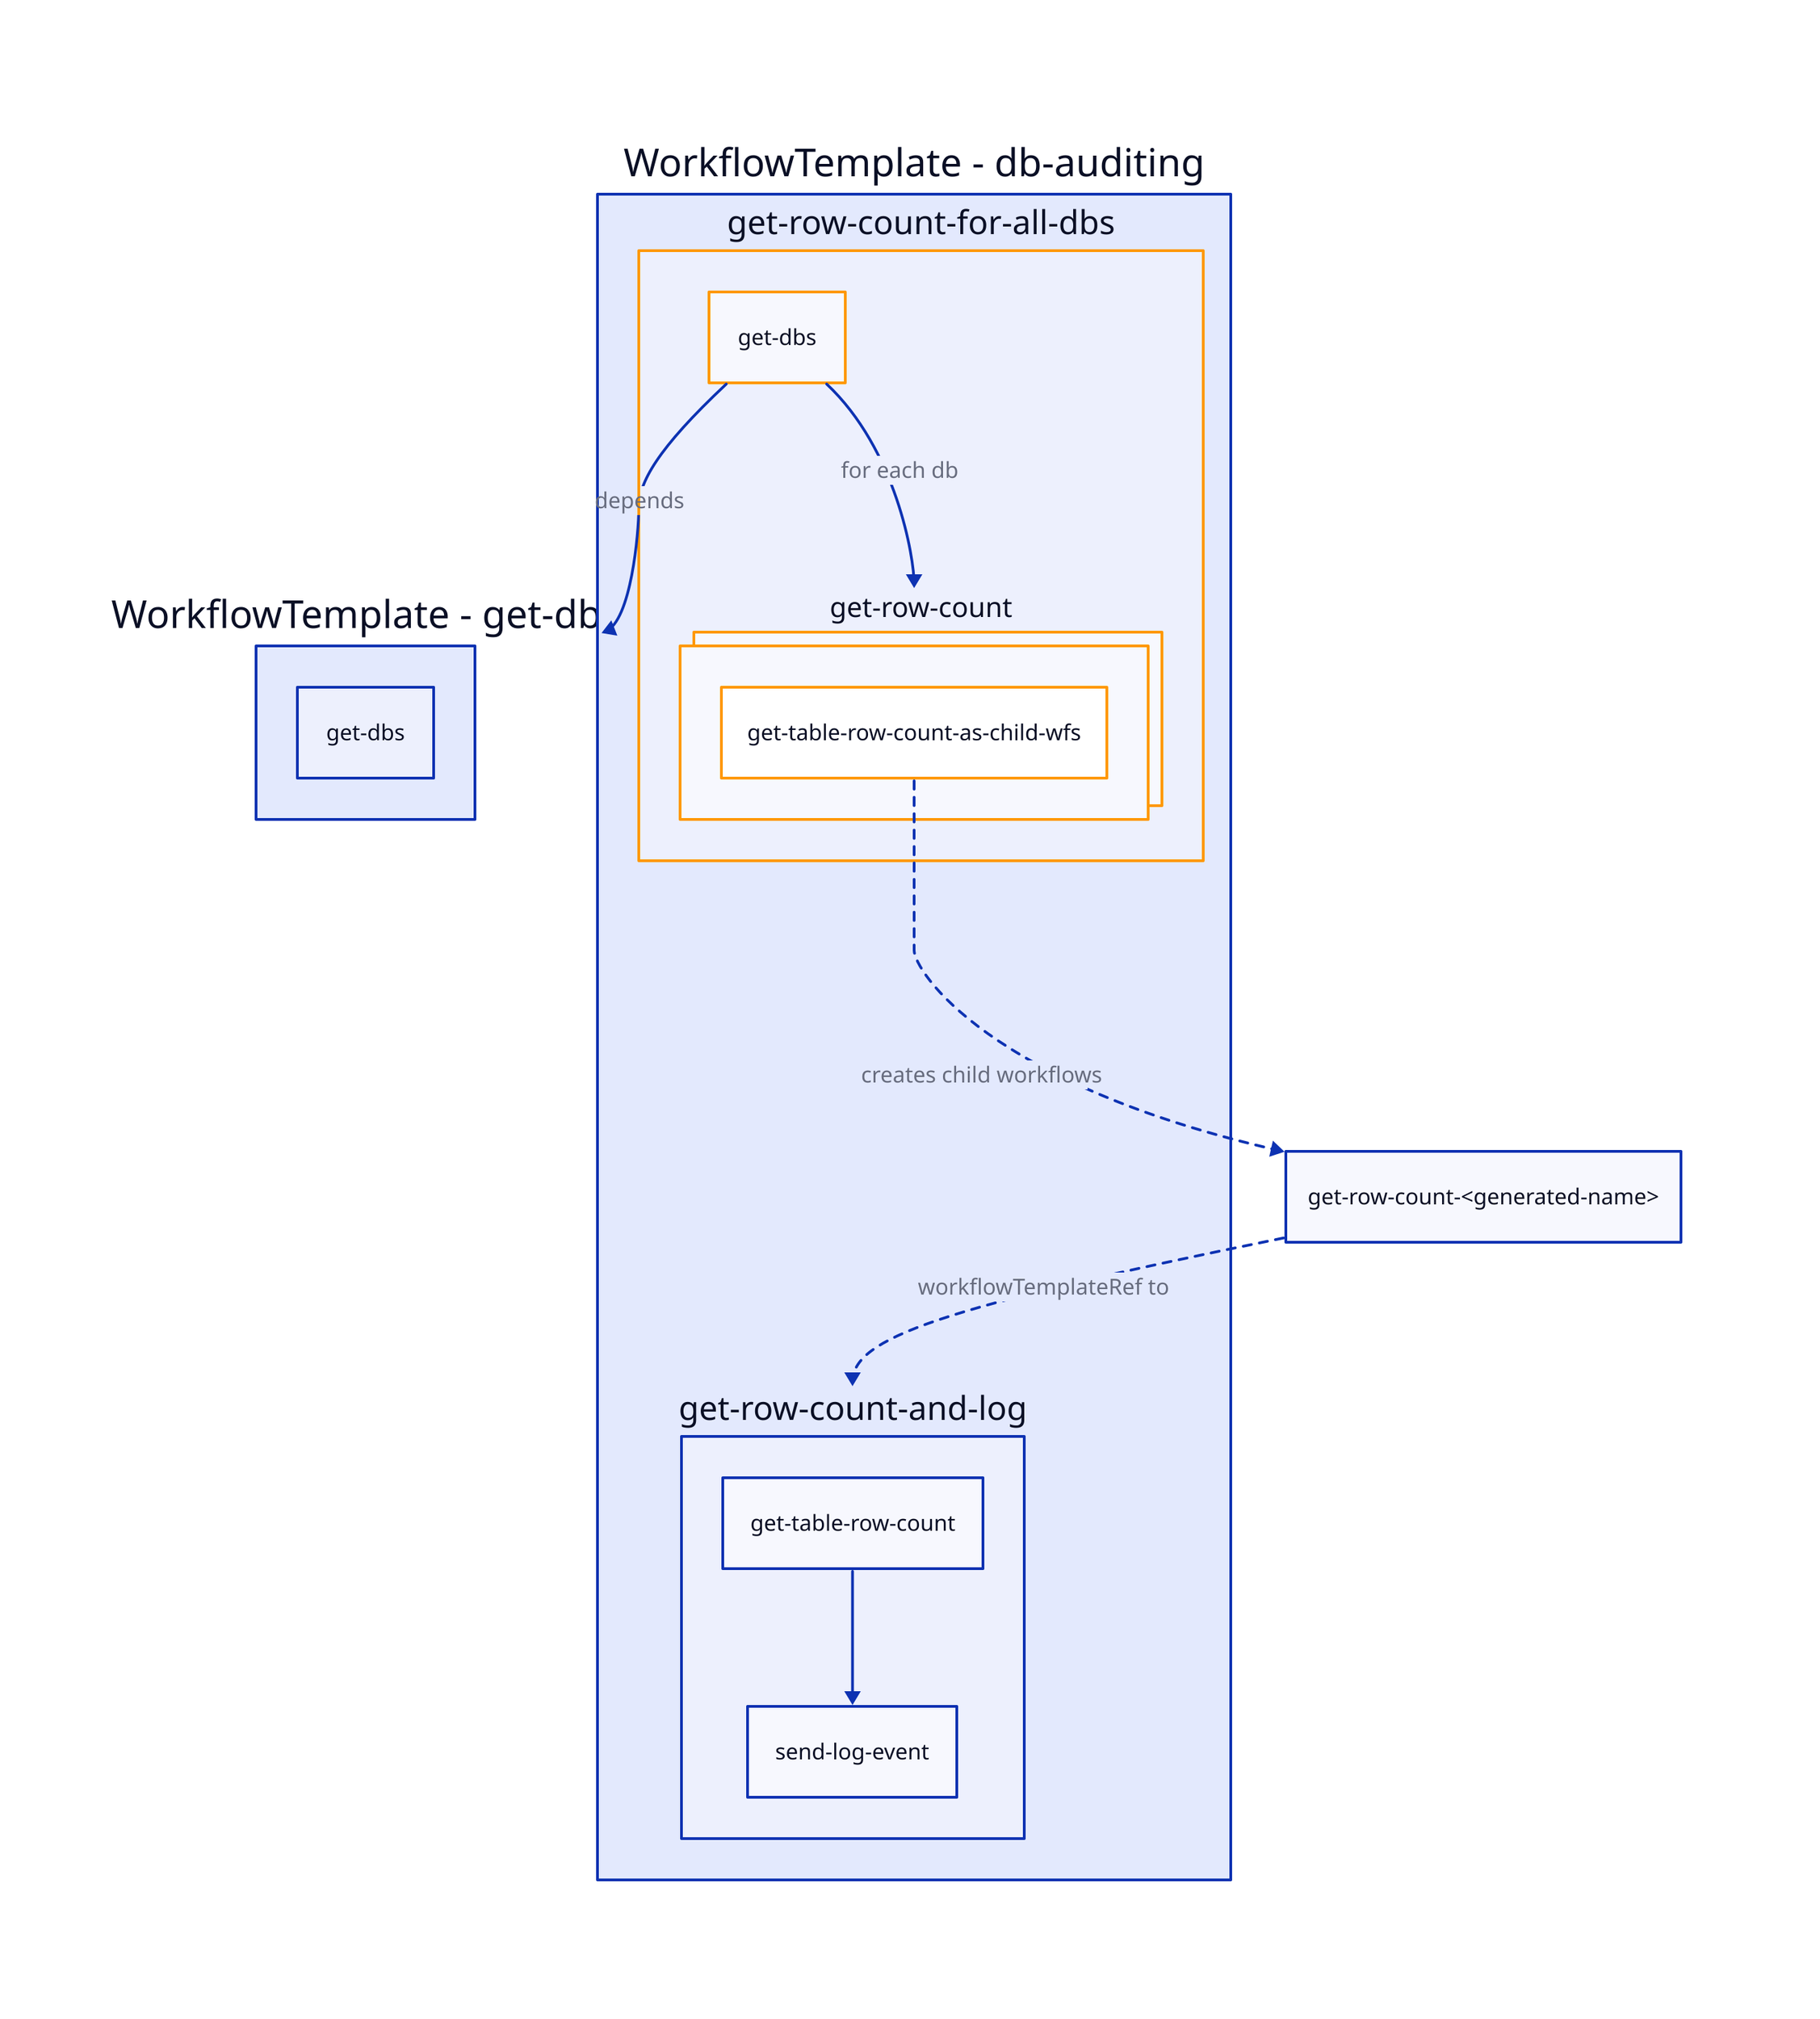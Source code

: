 
get-dbs: {
  label: WorkflowTemplate - get-dbs
  get-dbs: {}
}

db-auditing: {
  label: WorkflowTemplate - db-auditing
  get-row-count-for-all-dbs: {
    get-dbs: {
      style: {
        stroke: "#FF9800"
      }
    }

    get-row-count: {
      get-table-row-count-as-child-wfs: {
        style: {
          stroke: "#FF9800"
        }
      }

      style: {
        stroke: "#FF9800"
      }
    }

    get-row-count.style.multiple: true

    get-dbs -> get-row-count: for each db

    style: {
      stroke: "#FF9800"
    }
  }

  get-row-count-and-log: {
    send-log-event: {}
    get-table-row-count: {}

    get-table-row-count -> send-log-event
  }
}

db-auditing.get-row-count-for-all-dbs.get-dbs -> get-dbs: depends

"get-row-count-<generated-name>": {}

# "get-row-count-<generated-name>".style.multiple: true
"db-auditing"."get-row-count-for-all-dbs"."get-row-count"."get-table-row-count-as-child-wfs" -> "get-row-count-<generated-name>": creates child workflows {
  style: {
    stroke-dash: 3
  }
}
"get-row-count-<generated-name>" -> "db-auditing"."get-row-count-and-log": workflowTemplateRef to {
  style: {
    stroke-dash: 3
  }
}
